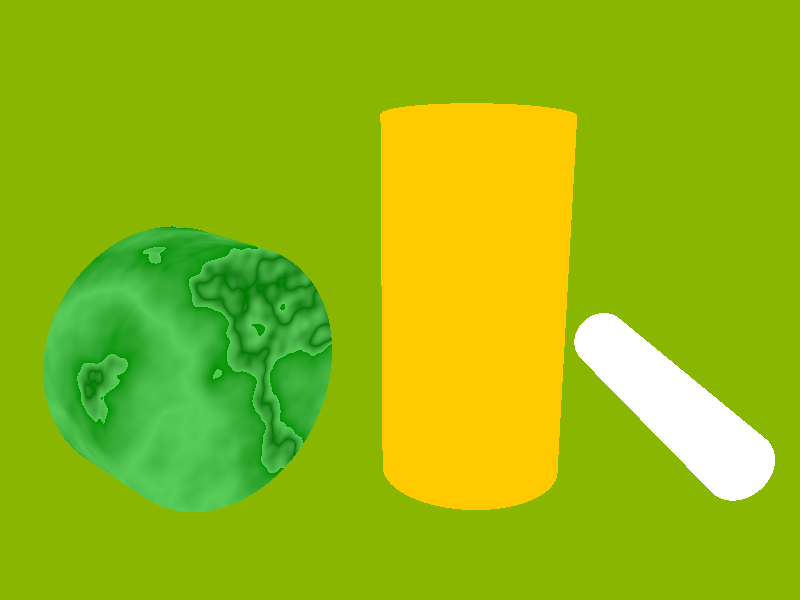 // PoVRay 3.7 Scene File "Demo_cylinder01.pov"
// author:  .Friedrich A. Lohmueller, Jan-2014
// homepage: http://www.f-lohmueller.de/
//--------------------------------------------------------------------------
#version 3.7;
global_settings{ assumed_gamma 1.0 }
#default{ finish{ ambient 0.1 diffuse 0.9 }} 
//--------------------------------------------------------------------------
#include "colors.inc"
#include "textures.inc"
#include "glass.inc"
#include "metals.inc"
#include "golds.inc"
#include "stones.inc"
#include "woods.inc"
#include "shapes.inc"
#include "shapes2.inc"
#include "functions.inc"
#include "math.inc"
#include "transforms.inc"
//--------------------------------------------------------------------------
// camera ------------------------------------------------------------------
#declare Camera_0 = camera {/*ultra_wide_angle*/ angle 45      // front view
                            location  <0.0 , 1.3 ,-2.5>
                            right     x*image_width/image_height
                            look_at   <0.0 , 0.5 , 0.0>}
#declare Camera_1 = camera {/*ultra_wide_angle*/ angle 90   // diagonal view
                            location  <2.0 , 2.5 ,-3.0>
                            right     x*image_width/image_height
                            look_at   <0.0 , 1.0 , 0.0>}
#declare Camera_2 = camera {/*ultra_wide_angle*/ angle 90 // right side view
                            location  <3.0 , 1.0 , 0.0>
                            right     x*image_width/image_height
                            look_at   <0.0 , 1.0 , 0.0>}
#declare Camera_3 = camera {/*ultra_wide_angle*/ angle 90        // top view
                            location  <0.0 , 3.0 ,-0.001>
                            right     x*image_width/image_height
                            look_at   <0.0 , 1.0 , 0.0>}
camera{Camera_0}
// sun ---------------------------------------------------------------------
light_source{<-1500,2000,-2000> color White}
// sky ---------------------------------------------------------------------
plane{<0,1,0>,1 hollow  
       texture{ pigment{ bozo turbulence 0.92
                         color_map { [0.00 rgb <0.20, 0.20, 1.0>*0.9]
                                     [0.50 rgb <0.20, 0.20, 1.0>*0.9]
                                     [0.70 rgb <1,1,1>]
                                     [0.85 rgb <0.25,0.25,0.25>]
                                     [1.0 rgb <0.5,0.5,0.5>]}
                        scale<1,1,1.5>*2.5  translate< -2,0,0>
                       }
                finish {ambient 1 diffuse 0} }      
       scale 10000}
// fog on the ground -------------------------------------------------
fog { fog_type   2
      distance   150
      color      White *0.7 
      fog_offset 0.1
      fog_alt    3.5
      turbulence 1.8
    }
// ground ------------------------------------------------------------------
plane { <0,1,0>, 0 
        texture{ pigment{ color rgb<0.35,0.65,0.0>*0.72 }
                 normal { bumps 0.75 scale 0.015 }
                 finish { phong 0.1 }
               } // end of texture
      } // end of plane
//--------------------------------------------------------------------------

//--------------------------------------------------------------------------
//---------------------------- objects in scene ----------------------------
//--------------------------------------------------------------------------

cylinder{ <0,0,0>,<0,1,0>, 0.25 
          rotate<0,0,0>
          translate<0.2,0,0>
          texture{
             pigment{ color rgb<1,0.6 ,0> }
             finish { phong 1 }
            } 
        } //--------------------------------
      
cylinder{ <0,0,0>,<0.3,0,0>, 0.35 
          rotate<0,45, 0>
          translate<-0.65 , 0.35,0>
          texture{ 
              pigment{ Jade } // color rgb<1,0.6,0>} 
              normal { bumps 0.3 scale 0.05 } 
              finish { specular 0.5} 
            } 
        } //--------------------------------

cylinder{ <0,0,0>,<0,0,1>, 0.1 
          rotate<0,-10, 0>
          translate<0.9 , 0.1,-0.2>
          texture{ 
              pigment{ color rgb<1,1,1>} 
              finish { specular 0.5} 
            } 
        } //--------------------------------

//--------------------------------------------------------------------------
